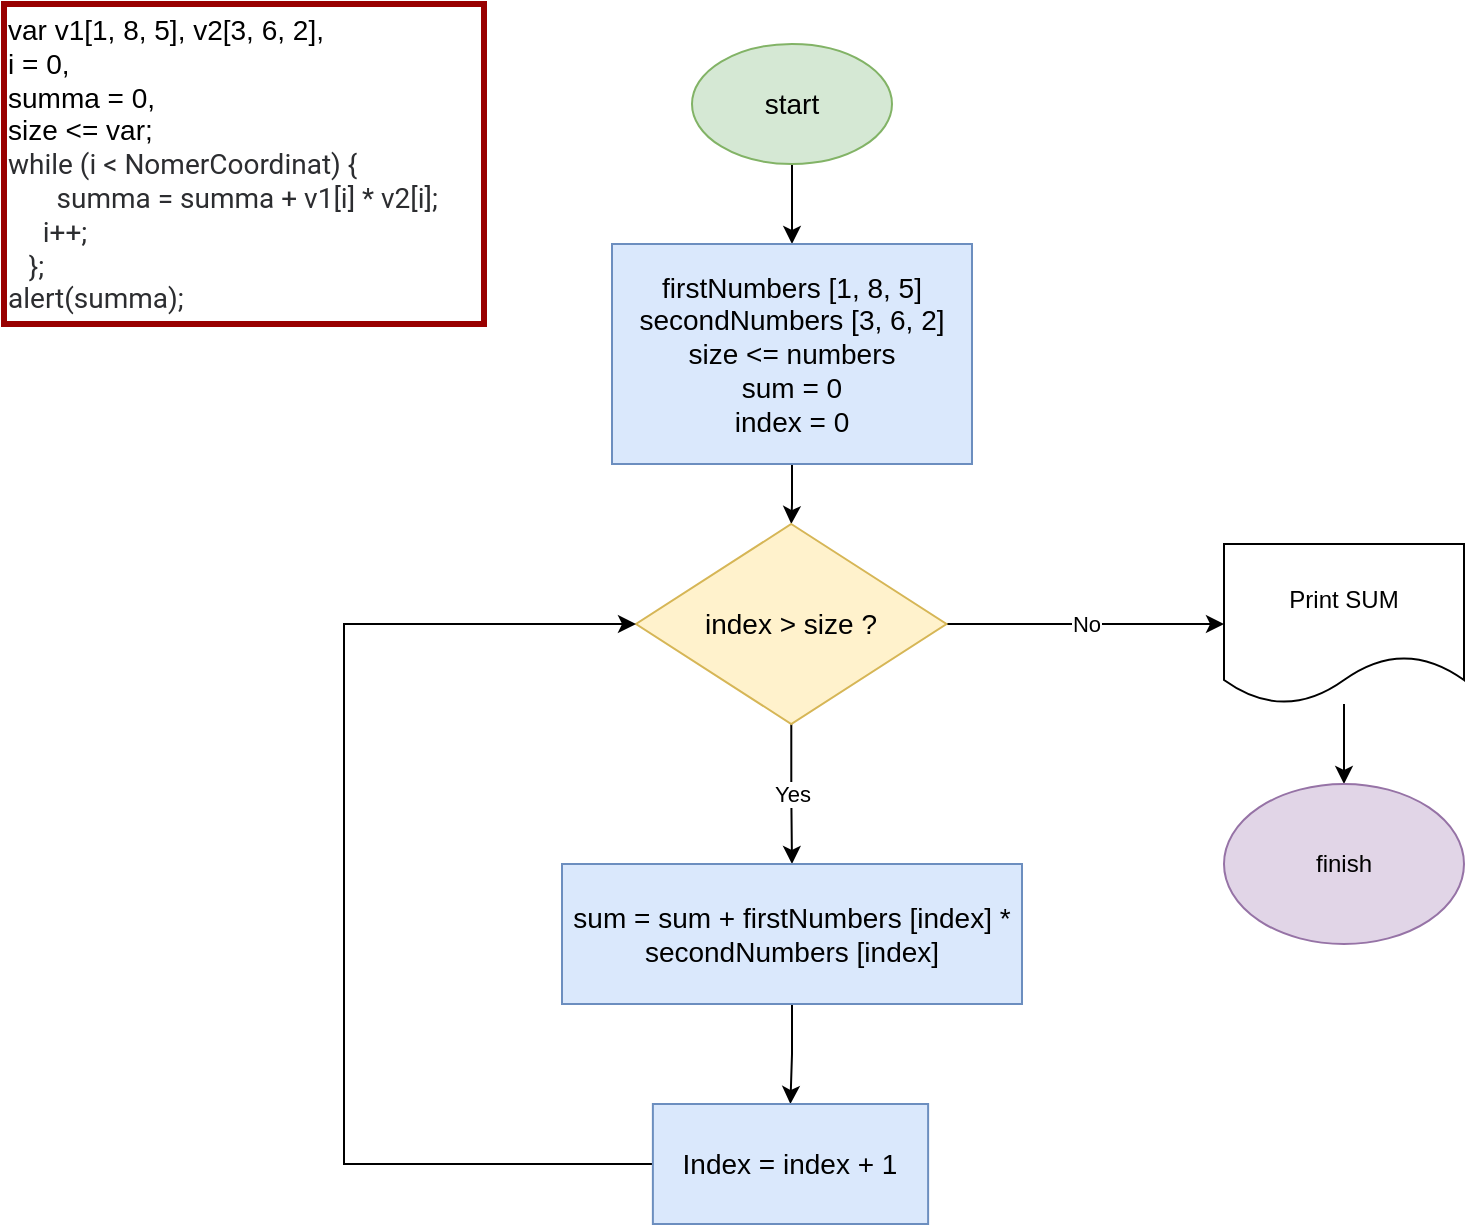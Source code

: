 <mxfile version="21.0.8" type="device" pages="7"><diagram name="Скалярное произведение" id="LACW5egbvtumpmtl3rgz"><mxGraphModel dx="1010" dy="550" grid="1" gridSize="10" guides="1" tooltips="1" connect="1" arrows="1" fold="1" page="1" pageScale="1" pageWidth="827" pageHeight="1169" math="0" shadow="0"><root><mxCell id="0"/><mxCell id="1" parent="0"/><mxCell id="FSsfsGo63qmRDKqLq52K-1" value="" style="edgeStyle=orthogonalEdgeStyle;rounded=0;orthogonalLoop=1;jettySize=auto;html=1;" parent="1" source="FSsfsGo63qmRDKqLq52K-2" target="FSsfsGo63qmRDKqLq52K-3" edge="1"><mxGeometry relative="1" as="geometry"/></mxCell><mxCell id="FSsfsGo63qmRDKqLq52K-2" value="start" style="ellipse;whiteSpace=wrap;html=1;fontSize=14;fillColor=#d5e8d4;strokeColor=#82b366;" parent="1" vertex="1"><mxGeometry x="364" y="30" width="100" height="60" as="geometry"/></mxCell><mxCell id="FSsfsGo63qmRDKqLq52K-16" value="" style="edgeStyle=orthogonalEdgeStyle;rounded=0;orthogonalLoop=1;jettySize=auto;html=1;" parent="1" source="FSsfsGo63qmRDKqLq52K-3" target="FSsfsGo63qmRDKqLq52K-7" edge="1"><mxGeometry relative="1" as="geometry"/></mxCell><mxCell id="FSsfsGo63qmRDKqLq52K-3" value="firstNumbers [1, 8, 5]&lt;br&gt;secondNumbers [3, 6, 2]&lt;br&gt;size &amp;lt;= numbers&lt;br&gt;sum = 0&lt;br&gt;index = 0" style="whiteSpace=wrap;html=1;fontSize=14;fillColor=#dae8fc;strokeColor=#6c8ebf;" parent="1" vertex="1"><mxGeometry x="324" y="130" width="180" height="110" as="geometry"/></mxCell><mxCell id="FSsfsGo63qmRDKqLq52K-14" value="Yes" style="edgeStyle=orthogonalEdgeStyle;rounded=0;orthogonalLoop=1;jettySize=auto;html=1;entryX=0.5;entryY=0;entryDx=0;entryDy=0;" parent="1" source="FSsfsGo63qmRDKqLq52K-7" target="FSsfsGo63qmRDKqLq52K-20" edge="1"><mxGeometry relative="1" as="geometry"><mxPoint x="413.25" y="420" as="targetPoint"/></mxGeometry></mxCell><mxCell id="FSsfsGo63qmRDKqLq52K-22" value="No" style="edgeStyle=orthogonalEdgeStyle;rounded=0;orthogonalLoop=1;jettySize=auto;html=1;" parent="1" source="FSsfsGo63qmRDKqLq52K-7" target="FSsfsGo63qmRDKqLq52K-23" edge="1"><mxGeometry relative="1" as="geometry"><mxPoint x="560" y="320" as="targetPoint"/><Array as="points"><mxPoint x="500" y="320"/><mxPoint x="500" y="320"/></Array></mxGeometry></mxCell><mxCell id="FSsfsGo63qmRDKqLq52K-7" value="index &amp;gt; size ?" style="rhombus;whiteSpace=wrap;html=1;fontSize=14;fillColor=#fff2cc;strokeColor=#d6b656;" parent="1" vertex="1"><mxGeometry x="336" y="270" width="155.25" height="100" as="geometry"/></mxCell><mxCell id="FSsfsGo63qmRDKqLq52K-18" value="" style="edgeStyle=orthogonalEdgeStyle;rounded=0;orthogonalLoop=1;jettySize=auto;html=1;exitX=0.5;exitY=1;exitDx=0;exitDy=0;" parent="1" source="FSsfsGo63qmRDKqLq52K-20" target="FSsfsGo63qmRDKqLq52K-17" edge="1"><mxGeometry relative="1" as="geometry"><mxPoint x="413.3" y="569.976" as="sourcePoint"/></mxGeometry></mxCell><mxCell id="FSsfsGo63qmRDKqLq52K-19" style="edgeStyle=orthogonalEdgeStyle;rounded=0;orthogonalLoop=1;jettySize=auto;html=1;exitX=0;exitY=0.5;exitDx=0;exitDy=0;entryX=0;entryY=0.5;entryDx=0;entryDy=0;" parent="1" source="FSsfsGo63qmRDKqLq52K-17" target="FSsfsGo63qmRDKqLq52K-7" edge="1"><mxGeometry relative="1" as="geometry"><mxPoint x="320" y="320" as="targetPoint"/><Array as="points"><mxPoint x="190" y="590"/><mxPoint x="190" y="320"/></Array></mxGeometry></mxCell><mxCell id="FSsfsGo63qmRDKqLq52K-17" value="Index = index + 1" style="whiteSpace=wrap;html=1;fontSize=14;fillColor=#dae8fc;strokeColor=#6c8ebf;" parent="1" vertex="1"><mxGeometry x="344.44" y="560" width="137.62" height="60" as="geometry"/></mxCell><mxCell id="FSsfsGo63qmRDKqLq52K-20" value="sum = sum + firstNumbers [index] * secondNumbers [index]" style="rounded=0;whiteSpace=wrap;html=1;fontSize=14;fillColor=#dae8fc;strokeColor=#6c8ebf;" parent="1" vertex="1"><mxGeometry x="299" y="440" width="230" height="70" as="geometry"/></mxCell><mxCell id="FSsfsGo63qmRDKqLq52K-24" style="edgeStyle=orthogonalEdgeStyle;rounded=0;orthogonalLoop=1;jettySize=auto;html=1;" parent="1" source="FSsfsGo63qmRDKqLq52K-23" target="FSsfsGo63qmRDKqLq52K-25" edge="1"><mxGeometry relative="1" as="geometry"><mxPoint x="740" y="320" as="targetPoint"/></mxGeometry></mxCell><mxCell id="FSsfsGo63qmRDKqLq52K-23" value="Print SUM" style="shape=document;whiteSpace=wrap;html=1;boundedLbl=1;" parent="1" vertex="1"><mxGeometry x="630" y="280" width="120" height="80" as="geometry"/></mxCell><mxCell id="FSsfsGo63qmRDKqLq52K-25" value="finish" style="ellipse;whiteSpace=wrap;html=1;fillColor=#e1d5e7;strokeColor=#9673a6;" parent="1" vertex="1"><mxGeometry x="630" y="400" width="120" height="80" as="geometry"/></mxCell><mxCell id="FSsfsGo63qmRDKqLq52K-26" value="var v1[1, 8, 5], v2[3, 6, 2],&amp;nbsp; &lt;br&gt;i = 0, &lt;br&gt;summa = 0, &lt;br&gt;size &amp;lt;= var;&lt;br style=&quot;box-sizing: border-box; color: rgb(44, 45, 48); font-family: Roboto, &amp;quot;San Francisco&amp;quot;, &amp;quot;Helvetica Neue&amp;quot;, Helvetica, Arial; font-size: 14px; background-color: rgb(255, 255, 255);&quot;&gt;&lt;span style=&quot;color: rgb(44, 45, 48); font-family: Roboto, &amp;quot;San Francisco&amp;quot;, &amp;quot;Helvetica Neue&amp;quot;, Helvetica, Arial; font-size: 14px; background-color: rgb(255, 255, 255);&quot;&gt;while (i &amp;lt; NomerCoordinat) {&lt;br&gt;&amp;nbsp; &amp;nbsp; &amp;nbsp; &amp;nbsp;summa = summa + v1[i] * v2[i];&amp;nbsp; &amp;nbsp; &amp;nbsp; &amp;nbsp; &amp;nbsp; &amp;nbsp;i++;&lt;br&gt;&amp;nbsp; &amp;nbsp;};&lt;/span&gt;&lt;br style=&quot;box-sizing: border-box; color: rgb(44, 45, 48); font-family: Roboto, &amp;quot;San Francisco&amp;quot;, &amp;quot;Helvetica Neue&amp;quot;, Helvetica, Arial; font-size: 14px; background-color: rgb(255, 255, 255);&quot;&gt;&lt;span style=&quot;color: rgb(44, 45, 48); font-family: Roboto, &amp;quot;San Francisco&amp;quot;, &amp;quot;Helvetica Neue&amp;quot;, Helvetica, Arial; font-size: 14px; background-color: rgb(255, 255, 255);&quot;&gt;alert(summa);&lt;/span&gt;" style="rounded=0;whiteSpace=wrap;html=1;fontSize=14;align=left;strokeColor=#990000;strokeWidth=3;" parent="1" vertex="1"><mxGeometry x="20" y="10" width="240" height="160" as="geometry"/></mxCell></root></mxGraphModel></diagram><diagram id="8QaviEi3apWU8RZyrfAq" name="sum всех нечетных индексов в массиве"><mxGraphModel dx="1010" dy="550" grid="1" gridSize="10" guides="1" tooltips="1" connect="1" arrows="1" fold="1" page="1" pageScale="1" pageWidth="827" pageHeight="1169" math="0" shadow="0"><root><mxCell id="0"/><mxCell id="1" parent="0"/><mxCell id="2EO6mdBkxQHK4My1N36J-1" value="Сумма всех чисел с нечетными индексами в массиве" style="rounded=0;whiteSpace=wrap;html=1;fontSize=14;" parent="1" vertex="1"><mxGeometry x="20" y="20" width="150" height="140" as="geometry"/></mxCell><mxCell id="2EO6mdBkxQHK4My1N36J-6" style="edgeStyle=orthogonalEdgeStyle;rounded=0;orthogonalLoop=1;jettySize=auto;html=1;entryX=0.5;entryY=0;entryDx=0;entryDy=0;fontSize=14;" parent="1" source="2EO6mdBkxQHK4My1N36J-2" target="2EO6mdBkxQHK4My1N36J-3" edge="1"><mxGeometry relative="1" as="geometry"/></mxCell><mxCell id="2EO6mdBkxQHK4My1N36J-2" value="start" style="ellipse;whiteSpace=wrap;html=1;fontSize=14;fillColor=#d5e8d4;strokeColor=#82b366;" parent="1" vertex="1"><mxGeometry x="370" y="40" width="120" height="80" as="geometry"/></mxCell><mxCell id="2EO6mdBkxQHK4My1N36J-5" value="" style="edgeStyle=orthogonalEdgeStyle;rounded=0;orthogonalLoop=1;jettySize=auto;html=1;fontSize=14;" parent="1" source="2EO6mdBkxQHK4My1N36J-3" target="2EO6mdBkxQHK4My1N36J-4" edge="1"><mxGeometry relative="1" as="geometry"/></mxCell><mxCell id="2EO6mdBkxQHK4My1N36J-3" value="array [1, 2, 3, 4, 5,]&lt;br style=&quot;font-size: 14px;&quot;&gt;size = 5&lt;br style=&quot;font-size: 14px;&quot;&gt;sum = 0&lt;br style=&quot;font-size: 14px;&quot;&gt;index = 1" style="rounded=0;whiteSpace=wrap;html=1;fontSize=14;fillColor=#dae8fc;strokeColor=#6c8ebf;" parent="1" vertex="1"><mxGeometry x="355" y="160" width="150" height="100" as="geometry"/></mxCell><mxCell id="2EO6mdBkxQHK4My1N36J-8" value="yes" style="edgeStyle=orthogonalEdgeStyle;rounded=0;orthogonalLoop=1;jettySize=auto;html=1;fontSize=14;" parent="1" source="2EO6mdBkxQHK4My1N36J-4" target="2EO6mdBkxQHK4My1N36J-7" edge="1"><mxGeometry relative="1" as="geometry"/></mxCell><mxCell id="2EO6mdBkxQHK4My1N36J-9" value="no" style="edgeStyle=orthogonalEdgeStyle;rounded=0;orthogonalLoop=1;jettySize=auto;html=1;fontSize=14;" parent="1" source="2EO6mdBkxQHK4My1N36J-4" target="2EO6mdBkxQHK4My1N36J-10" edge="1"><mxGeometry relative="1" as="geometry"><mxPoint x="580" y="340" as="targetPoint"/></mxGeometry></mxCell><mxCell id="2EO6mdBkxQHK4My1N36J-4" value="index &amp;lt; size" style="rhombus;whiteSpace=wrap;html=1;rounded=0;fontSize=14;fillColor=#fff2cc;strokeColor=#d6b656;" parent="1" vertex="1"><mxGeometry x="360" y="300" width="140" height="80" as="geometry"/></mxCell><mxCell id="2EO6mdBkxQHK4My1N36J-12" value="" style="edgeStyle=orthogonalEdgeStyle;rounded=0;orthogonalLoop=1;jettySize=auto;html=1;fontSize=14;" parent="1" source="2EO6mdBkxQHK4My1N36J-7" target="2EO6mdBkxQHK4My1N36J-11" edge="1"><mxGeometry relative="1" as="geometry"/></mxCell><mxCell id="2EO6mdBkxQHK4My1N36J-7" value="sum = sum + array [index]" style="whiteSpace=wrap;html=1;rounded=0;fontSize=14;fillColor=#dae8fc;strokeColor=#6c8ebf;" parent="1" vertex="1"><mxGeometry x="355" y="440" width="150" height="60" as="geometry"/></mxCell><mxCell id="2EO6mdBkxQHK4My1N36J-14" style="edgeStyle=orthogonalEdgeStyle;rounded=0;orthogonalLoop=1;jettySize=auto;html=1;fontSize=14;" parent="1" source="2EO6mdBkxQHK4My1N36J-10" target="2EO6mdBkxQHK4My1N36J-15" edge="1"><mxGeometry relative="1" as="geometry"><mxPoint x="640" y="420" as="targetPoint"/></mxGeometry></mxCell><mxCell id="2EO6mdBkxQHK4My1N36J-10" value="sum =" style="shape=document;whiteSpace=wrap;html=1;boundedLbl=1;fontSize=14;" parent="1" vertex="1"><mxGeometry x="580" y="300" width="120" height="80" as="geometry"/></mxCell><mxCell id="2EO6mdBkxQHK4My1N36J-13" style="edgeStyle=orthogonalEdgeStyle;rounded=0;orthogonalLoop=1;jettySize=auto;html=1;entryX=0;entryY=0.5;entryDx=0;entryDy=0;fontSize=14;" parent="1" source="2EO6mdBkxQHK4My1N36J-11" target="2EO6mdBkxQHK4My1N36J-4" edge="1"><mxGeometry relative="1" as="geometry"><mxPoint x="290" y="330" as="targetPoint"/><Array as="points"><mxPoint x="300" y="590"/><mxPoint x="300" y="340"/></Array></mxGeometry></mxCell><mxCell id="2EO6mdBkxQHK4My1N36J-11" value="index = ndex+2" style="whiteSpace=wrap;html=1;rounded=0;fontSize=14;fillColor=#dae8fc;strokeColor=#6c8ebf;" parent="1" vertex="1"><mxGeometry x="370" y="560" width="120" height="60" as="geometry"/></mxCell><mxCell id="2EO6mdBkxQHK4My1N36J-15" value="finish" style="ellipse;whiteSpace=wrap;html=1;fontSize=14;fillColor=#e1d5e7;strokeColor=#9673a6;" parent="1" vertex="1"><mxGeometry x="580" y="410" width="120" height="80" as="geometry"/></mxCell></root></mxGraphModel></diagram><diagram id="XPCsi48RHVJbEQUGhVS9" name="sum всех нечт. числел в массиве"><mxGraphModel dx="1010" dy="550" grid="1" gridSize="10" guides="1" tooltips="1" connect="1" arrows="1" fold="1" page="1" pageScale="1" pageWidth="827" pageHeight="1169" math="0" shadow="0"><root><mxCell id="0"/><mxCell id="1" parent="0"/><mxCell id="ri_rZC5Gs3hn7B5-9aN--1" style="edgeStyle=orthogonalEdgeStyle;rounded=0;orthogonalLoop=1;jettySize=auto;html=1;entryX=0.5;entryY=0;entryDx=0;entryDy=0;" parent="1" source="ri_rZC5Gs3hn7B5-9aN--2" target="ri_rZC5Gs3hn7B5-9aN--19" edge="1"><mxGeometry relative="1" as="geometry"/></mxCell><mxCell id="ri_rZC5Gs3hn7B5-9aN--2" value="start" style="ellipse;whiteSpace=wrap;html=1;fontSize=14;fillColor=#d5e8d4;strokeColor=#82b366;" parent="1" vertex="1"><mxGeometry x="270" y="50" width="100" height="60" as="geometry"/></mxCell><mxCell id="ri_rZC5Gs3hn7B5-9aN--3" value="" style="edgeStyle=orthogonalEdgeStyle;rounded=0;orthogonalLoop=1;jettySize=auto;html=1;" parent="1" source="ri_rZC5Gs3hn7B5-9aN--4" target="ri_rZC5Gs3hn7B5-9aN--7" edge="1"><mxGeometry relative="1" as="geometry"/></mxCell><mxCell id="ri_rZC5Gs3hn7B5-9aN--4" value="sum = 0&lt;br&gt;index=0" style="whiteSpace=wrap;html=1;fontSize=14;fillColor=#dae8fc;strokeColor=#6c8ebf;" parent="1" vertex="1"><mxGeometry x="255" y="280" width="130" height="70" as="geometry"/></mxCell><mxCell id="ri_rZC5Gs3hn7B5-9aN--5" value="yes" style="edgeStyle=orthogonalEdgeStyle;rounded=0;orthogonalLoop=1;jettySize=auto;html=1;fontSize=14;" parent="1" source="ri_rZC5Gs3hn7B5-9aN--7" target="ri_rZC5Gs3hn7B5-9aN--11" edge="1"><mxGeometry relative="1" as="geometry"><mxPoint x="500" y="447.5" as="targetPoint"/></mxGeometry></mxCell><mxCell id="ri_rZC5Gs3hn7B5-9aN--6" value="no" style="edgeStyle=orthogonalEdgeStyle;rounded=0;orthogonalLoop=1;jettySize=auto;html=1;entryX=0.5;entryY=0;entryDx=0;entryDy=0;fontSize=14;" parent="1" source="ri_rZC5Gs3hn7B5-9aN--7" target="ri_rZC5Gs3hn7B5-9aN--15" edge="1"><mxGeometry relative="1" as="geometry"/></mxCell><mxCell id="ri_rZC5Gs3hn7B5-9aN--7" value="index&amp;lt;size" style="rhombus;whiteSpace=wrap;html=1;fontSize=14;fillColor=#fff2cc;strokeColor=#d6b656;" parent="1" vertex="1"><mxGeometry x="225" y="390" width="190" height="115" as="geometry"/></mxCell><mxCell id="ri_rZC5Gs3hn7B5-9aN--8" style="edgeStyle=orthogonalEdgeStyle;rounded=0;orthogonalLoop=1;jettySize=auto;html=1;entryX=1;entryY=0.5;entryDx=0;entryDy=0;fontSize=14;" parent="1" source="ri_rZC5Gs3hn7B5-9aN--9" target="ri_rZC5Gs3hn7B5-9aN--17" edge="1"><mxGeometry relative="1" as="geometry"/></mxCell><mxCell id="ri_rZC5Gs3hn7B5-9aN--9" value="sum=sum + number[index]" style="whiteSpace=wrap;html=1;fontSize=14;fillColor=#dae8fc;strokeColor=#6c8ebf;" parent="1" vertex="1"><mxGeometry x="490" y="725" width="180" height="75" as="geometry"/></mxCell><mxCell id="ri_rZC5Gs3hn7B5-9aN--10" style="edgeStyle=orthogonalEdgeStyle;rounded=0;orthogonalLoop=1;jettySize=auto;html=1;fontSize=14;" parent="1" source="ri_rZC5Gs3hn7B5-9aN--11" edge="1"><mxGeometry relative="1" as="geometry"><mxPoint x="660" y="447.5" as="targetPoint"/></mxGeometry></mxCell><mxCell id="ri_rZC5Gs3hn7B5-9aN--11" value="sum" style="shape=document;whiteSpace=wrap;html=1;boundedLbl=1;" parent="1" vertex="1"><mxGeometry x="480" y="407.5" width="120" height="80" as="geometry"/></mxCell><mxCell id="ri_rZC5Gs3hn7B5-9aN--12" value="finish" style="ellipse;whiteSpace=wrap;html=1;fillColor=#e1d5e7;strokeColor=#9673a6;" parent="1" vertex="1"><mxGeometry x="660" y="407.5" width="120" height="80" as="geometry"/></mxCell><mxCell id="ri_rZC5Gs3hn7B5-9aN--13" value="yes" style="edgeStyle=orthogonalEdgeStyle;rounded=0;orthogonalLoop=1;jettySize=auto;html=1;entryX=0.5;entryY=0;entryDx=0;entryDy=0;fontSize=14;" parent="1" source="ri_rZC5Gs3hn7B5-9aN--15" target="ri_rZC5Gs3hn7B5-9aN--9" edge="1"><mxGeometry relative="1" as="geometry"/></mxCell><mxCell id="ri_rZC5Gs3hn7B5-9aN--14" value="no" style="edgeStyle=orthogonalEdgeStyle;rounded=0;orthogonalLoop=1;jettySize=auto;html=1;fontSize=14;" parent="1" source="ri_rZC5Gs3hn7B5-9aN--15" edge="1"><mxGeometry relative="1" as="geometry"><mxPoint x="320" y="720" as="targetPoint"/></mxGeometry></mxCell><mxCell id="ri_rZC5Gs3hn7B5-9aN--15" value="numbers[index]%2=1?" style="rhombus;whiteSpace=wrap;html=1;fillColor=#fff2cc;strokeColor=#CC0000;fontSize=14;strokeWidth=4;" parent="1" vertex="1"><mxGeometry x="230" y="550" width="180" height="100" as="geometry"/></mxCell><mxCell id="ri_rZC5Gs3hn7B5-9aN--16" style="edgeStyle=orthogonalEdgeStyle;rounded=0;orthogonalLoop=1;jettySize=auto;html=1;entryX=0;entryY=0.5;entryDx=0;entryDy=0;fontSize=14;" parent="1" source="ri_rZC5Gs3hn7B5-9aN--17" target="ri_rZC5Gs3hn7B5-9aN--7" edge="1"><mxGeometry relative="1" as="geometry"><mxPoint x="220" y="440" as="targetPoint"/><Array as="points"><mxPoint x="180" y="763"/><mxPoint x="180" y="448"/></Array></mxGeometry></mxCell><mxCell id="ri_rZC5Gs3hn7B5-9aN--17" value="index=index+1" style="whiteSpace=wrap;html=1;fillColor=#dae8fc;strokeColor=#6c8ebf;fontSize=14;" parent="1" vertex="1"><mxGeometry x="255" y="725" width="130" height="75" as="geometry"/></mxCell><mxCell id="ri_rZC5Gs3hn7B5-9aN--18" style="edgeStyle=orthogonalEdgeStyle;rounded=0;orthogonalLoop=1;jettySize=auto;html=1;entryX=0.5;entryY=0;entryDx=0;entryDy=0;" parent="1" source="ri_rZC5Gs3hn7B5-9aN--19" target="ri_rZC5Gs3hn7B5-9aN--4" edge="1"><mxGeometry relative="1" as="geometry"/></mxCell><mxCell id="ri_rZC5Gs3hn7B5-9aN--19" value="numbers = []&lt;br&gt;size&amp;nbsp;" style="shape=parallelogram;perimeter=parallelogramPerimeter;whiteSpace=wrap;html=1;fixedSize=1;fillColor=#f8cecc;strokeColor=#b85450;fontSize=14;" parent="1" vertex="1"><mxGeometry x="245" y="160" width="150" height="80" as="geometry"/></mxCell><mxCell id="_MUfoyuvcuROcjvwgqx0-1" value="Сумма всех нечетных чисел в массиве&lt;br&gt;&lt;br&gt;&lt;br&gt;leght это длина массива - встроенная функция&amp;nbsp;" style="rounded=0;whiteSpace=wrap;html=1;fontSize=14;" parent="1" vertex="1"><mxGeometry x="20" y="20" width="150" height="140" as="geometry"/></mxCell><mxCell id="U1qbPLnU41QuHsDHBcfu-1" value="size = lenght&amp;nbsp;" style="rounded=0;whiteSpace=wrap;html=1;" parent="1" vertex="1"><mxGeometry x="580" y="50" width="120" height="60" as="geometry"/></mxCell></root></mxGraphModel></diagram><diagram id="TOjMd8zPr7_Qo2NYVyFX" name="Сравнение всех чисел массива с нахождения мах"><mxGraphModel dx="1010" dy="550" grid="1" gridSize="10" guides="1" tooltips="1" connect="1" arrows="1" fold="1" page="1" pageScale="1" pageWidth="827" pageHeight="1169" math="0" shadow="0"><root><mxCell id="0"/><mxCell id="1" parent="0"/><mxCell id="GTNH2ZZHUP9uVufjqOiF-1" value="" style="edgeStyle=orthogonalEdgeStyle;rounded=0;orthogonalLoop=1;jettySize=auto;html=1;" parent="1" source="GTNH2ZZHUP9uVufjqOiF-2" target="GTNH2ZZHUP9uVufjqOiF-4" edge="1"><mxGeometry relative="1" as="geometry"/></mxCell><mxCell id="GTNH2ZZHUP9uVufjqOiF-2" value="start" style="ellipse;whiteSpace=wrap;html=1;fontSize=14;fillColor=#d5e8d4;strokeColor=#82b366;" parent="1" vertex="1"><mxGeometry x="470" y="40" width="100" height="60" as="geometry"/></mxCell><mxCell id="6D7iStSPnSlXWhebORRu-1" style="edgeStyle=orthogonalEdgeStyle;rounded=0;orthogonalLoop=1;jettySize=auto;html=1;entryX=0.5;entryY=0;entryDx=0;entryDy=0;" parent="1" source="GTNH2ZZHUP9uVufjqOiF-4" target="GTNH2ZZHUP9uVufjqOiF-6" edge="1"><mxGeometry relative="1" as="geometry"/></mxCell><mxCell id="GTNH2ZZHUP9uVufjqOiF-4" value="numbers [1, 8, 5, 2, 3, 6]&lt;br&gt;size = 6&lt;br&gt;Index=0" style="whiteSpace=wrap;html=1;fontSize=14;fillColor=#dae8fc;strokeColor=#6c8ebf;" parent="1" vertex="1"><mxGeometry x="430" y="140" width="180" height="70" as="geometry"/></mxCell><mxCell id="GTNH2ZZHUP9uVufjqOiF-5" value="" style="edgeStyle=orthogonalEdgeStyle;rounded=0;orthogonalLoop=1;jettySize=auto;html=1;" parent="1" source="GTNH2ZZHUP9uVufjqOiF-6" target="GTNH2ZZHUP9uVufjqOiF-9" edge="1"><mxGeometry relative="1" as="geometry"/></mxCell><mxCell id="GTNH2ZZHUP9uVufjqOiF-6" value="index = 0&lt;br&gt;max = numbers[0]" style="whiteSpace=wrap;html=1;fontSize=14;fillColor=#dae8fc;strokeColor=#6c8ebf;" parent="1" vertex="1"><mxGeometry x="460" y="250" width="120" height="60" as="geometry"/></mxCell><mxCell id="GTNH2ZZHUP9uVufjqOiF-7" value="No" style="edgeStyle=orthogonalEdgeStyle;rounded=0;orthogonalLoop=1;jettySize=auto;html=1;" parent="1" source="GTNH2ZZHUP9uVufjqOiF-9" target="GTNH2ZZHUP9uVufjqOiF-11" edge="1"><mxGeometry relative="1" as="geometry"><mxPoint x="680" y="400" as="targetPoint"/></mxGeometry></mxCell><mxCell id="GTNH2ZZHUP9uVufjqOiF-8" value="Yes" style="edgeStyle=orthogonalEdgeStyle;rounded=0;orthogonalLoop=1;jettySize=auto;html=1;" parent="1" source="GTNH2ZZHUP9uVufjqOiF-9" target="GTNH2ZZHUP9uVufjqOiF-15" edge="1"><mxGeometry relative="1" as="geometry"/></mxCell><mxCell id="GTNH2ZZHUP9uVufjqOiF-9" value="index &amp;lt; size ?" style="rhombus;whiteSpace=wrap;html=1;fontSize=14;fillColor=#fff2cc;strokeColor=#d6b656;" parent="1" vertex="1"><mxGeometry x="450" y="360" width="140" height="80" as="geometry"/></mxCell><mxCell id="GTNH2ZZHUP9uVufjqOiF-10" style="edgeStyle=orthogonalEdgeStyle;rounded=0;orthogonalLoop=1;jettySize=auto;html=1;" parent="1" source="GTNH2ZZHUP9uVufjqOiF-11" target="GTNH2ZZHUP9uVufjqOiF-12" edge="1"><mxGeometry relative="1" as="geometry"><mxPoint x="840" y="400" as="targetPoint"/></mxGeometry></mxCell><mxCell id="GTNH2ZZHUP9uVufjqOiF-11" value="print(max)&amp;nbsp;" style="shape=document;whiteSpace=wrap;html=1;boundedLbl=1;fontSize=14;" parent="1" vertex="1"><mxGeometry x="670" y="360" width="120" height="80" as="geometry"/></mxCell><mxCell id="GTNH2ZZHUP9uVufjqOiF-12" value="finish" style="ellipse;whiteSpace=wrap;html=1;fontSize=14;fillColor=#e1d5e7;strokeColor=#9673a6;" parent="1" vertex="1"><mxGeometry x="670" y="475" width="120" height="80" as="geometry"/></mxCell><mxCell id="GTNH2ZZHUP9uVufjqOiF-13" value="Yes" style="edgeStyle=orthogonalEdgeStyle;rounded=0;orthogonalLoop=1;jettySize=auto;html=1;" parent="1" source="GTNH2ZZHUP9uVufjqOiF-15" target="GTNH2ZZHUP9uVufjqOiF-17" edge="1"><mxGeometry relative="1" as="geometry"/></mxCell><mxCell id="GTNH2ZZHUP9uVufjqOiF-14" value="No" style="edgeStyle=orthogonalEdgeStyle;rounded=0;orthogonalLoop=1;jettySize=auto;html=1;" parent="1" source="GTNH2ZZHUP9uVufjqOiF-15" target="GTNH2ZZHUP9uVufjqOiF-19" edge="1"><mxGeometry relative="1" as="geometry"/></mxCell><mxCell id="GTNH2ZZHUP9uVufjqOiF-15" value="nombers[index] &amp;gt; max ?" style="rhombus;whiteSpace=wrap;html=1;fontSize=14;fillColor=#fff2cc;strokeColor=#d6b656;" parent="1" vertex="1"><mxGeometry x="420" y="520" width="200" height="110" as="geometry"/></mxCell><mxCell id="GTNH2ZZHUP9uVufjqOiF-16" style="edgeStyle=orthogonalEdgeStyle;rounded=0;orthogonalLoop=1;jettySize=auto;html=1;entryX=0.5;entryY=1;entryDx=0;entryDy=0;" parent="1" source="GTNH2ZZHUP9uVufjqOiF-17" target="GTNH2ZZHUP9uVufjqOiF-19" edge="1"><mxGeometry relative="1" as="geometry"><mxPoint x="260" y="720" as="targetPoint"/></mxGeometry></mxCell><mxCell id="GTNH2ZZHUP9uVufjqOiF-17" value="max = nomber[index]" style="whiteSpace=wrap;html=1;fontSize=14;fillColor=#dae8fc;strokeColor=#6c8ebf;" parent="1" vertex="1"><mxGeometry x="445" y="690" width="150" height="60" as="geometry"/></mxCell><mxCell id="GTNH2ZZHUP9uVufjqOiF-18" style="edgeStyle=orthogonalEdgeStyle;rounded=0;orthogonalLoop=1;jettySize=auto;html=1;exitX=0.5;exitY=0;exitDx=0;exitDy=0;entryX=0;entryY=0.5;entryDx=0;entryDy=0;" parent="1" source="GTNH2ZZHUP9uVufjqOiF-19" target="GTNH2ZZHUP9uVufjqOiF-9" edge="1"><mxGeometry relative="1" as="geometry"><mxPoint x="260" y="400" as="targetPoint"/></mxGeometry></mxCell><mxCell id="GTNH2ZZHUP9uVufjqOiF-19" value="index = index+1" style="whiteSpace=wrap;html=1;fontSize=14;fillColor=#dae8fc;strokeColor=#6c8ebf;" parent="1" vertex="1"><mxGeometry x="200" y="545" width="120" height="60" as="geometry"/></mxCell><mxCell id="GTNH2ZZHUP9uVufjqOiF-22" value="&lt;font style=&quot;font-size: 12px;&quot;&gt;&lt;font style=&quot;font-size: 12px;&quot;&gt;1 int[] index = 0;&lt;br&gt;2 int max = numbers[0];&lt;br&gt;3 while (index &amp;lt; size) {&lt;br&gt;4&amp;nbsp; &amp;nbsp; &amp;nbsp; if (nomber[index]&amp;gt;max) {&lt;br&gt;5&amp;nbsp; &amp;nbsp; &amp;nbsp; &amp;nbsp; &amp;nbsp; &amp;nbsp; max = nomber[index];&lt;br&gt;6&amp;nbsp; &amp;nbsp; &amp;nbsp; }&lt;br&gt;7&amp;nbsp; &amp;nbsp; &amp;nbsp; index = index+1;&lt;br&gt;8&amp;nbsp; &amp;nbsp;}&lt;br&gt;9&amp;nbsp; &amp;nbsp;System.out.print (max);&lt;br&gt;&lt;/font&gt;&lt;/font&gt;" style="rounded=0;whiteSpace=wrap;html=1;align=left;" parent="1" vertex="1"><mxGeometry x="30" y="30" width="240" height="150" as="geometry"/></mxCell></root></mxGraphModel></diagram><diagram id="uGZOhy57NKKmBeWEETpN" name="второе по величине макс. число"><mxGraphModel dx="1010" dy="550" grid="1" gridSize="10" guides="1" tooltips="1" connect="1" arrows="1" fold="1" page="1" pageScale="1" pageWidth="827" pageHeight="1169" math="0" shadow="0"><root><mxCell id="0"/><mxCell id="1" parent="0"/><mxCell id="H4wvBVwQEdJcTxLJNcbf-1" style="edgeStyle=orthogonalEdgeStyle;rounded=0;orthogonalLoop=1;jettySize=auto;html=1;entryX=0.5;entryY=0;entryDx=0;entryDy=0;" edge="1" parent="1" source="H4wvBVwQEdJcTxLJNcbf-2" target="H4wvBVwQEdJcTxLJNcbf-5"><mxGeometry relative="1" as="geometry"/></mxCell><mxCell id="H4wvBVwQEdJcTxLJNcbf-2" value="start" style="ellipse;whiteSpace=wrap;html=1;fontSize=14;fillColor=#d5e8d4;strokeColor=#82b366;" vertex="1" parent="1"><mxGeometry x="246.25" y="10" width="120" height="80" as="geometry"/></mxCell><mxCell id="eZSqx_MFUlCJ4ylN_N49-5" value="no" style="edgeStyle=orthogonalEdgeStyle;rounded=0;orthogonalLoop=1;jettySize=auto;html=1;exitX=1;exitY=0.5;exitDx=0;exitDy=0;entryX=0;entryY=0.5;entryDx=0;entryDy=0;" edge="1" parent="1" source="eZSqx_MFUlCJ4ylN_N49-11" target="eZSqx_MFUlCJ4ylN_N49-2"><mxGeometry relative="1" as="geometry"><mxPoint x="422.5" y="255" as="sourcePoint"/><mxPoint x="480" y="255" as="targetPoint"/></mxGeometry></mxCell><mxCell id="H4wvBVwQEdJcTxLJNcbf-4" style="edgeStyle=orthogonalEdgeStyle;rounded=0;orthogonalLoop=1;jettySize=auto;html=1;entryX=0.5;entryY=0;entryDx=0;entryDy=0;" edge="1" parent="1" source="H4wvBVwQEdJcTxLJNcbf-5" target="eZSqx_MFUlCJ4ylN_N49-11"><mxGeometry relative="1" as="geometry"><mxPoint x="301.25" y="230" as="targetPoint"/></mxGeometry></mxCell><mxCell id="H4wvBVwQEdJcTxLJNcbf-5" value="array [1, 8, 3, 2, 6]&lt;br style=&quot;font-size: 14px;&quot;&gt;size = 5&lt;br&gt;current_index = 0&lt;br&gt;max_array_index = 0&lt;br&gt;max = array [0]" style="rounded=0;whiteSpace=wrap;html=1;fontSize=14;fillColor=#bac8d3;strokeColor=#23445d;" vertex="1" parent="1"><mxGeometry x="231.25" y="110" width="150" height="90" as="geometry"/></mxCell><mxCell id="H4wvBVwQEdJcTxLJNcbf-6" value="нахождение максимального элемента массива и его индекса" style="rounded=0;whiteSpace=wrap;html=1;fontSize=14;" vertex="1" parent="1"><mxGeometry x="20" y="15" width="130" height="70" as="geometry"/></mxCell><mxCell id="HM9SQCVMCiSevSOdDtLp-1" style="edgeStyle=orthogonalEdgeStyle;rounded=0;orthogonalLoop=1;jettySize=auto;html=1;exitX=0;exitY=0.5;exitDx=0;exitDy=0;entryX=0;entryY=0.5;entryDx=0;entryDy=0;" edge="1" parent="1" source="eZSqx_MFUlCJ4ylN_N49-16" target="eZSqx_MFUlCJ4ylN_N49-11"><mxGeometry relative="1" as="geometry"><mxPoint x="180" y="255" as="targetPoint"/><Array as="points"><mxPoint x="160" y="500"/><mxPoint x="160" y="270"/></Array></mxGeometry></mxCell><mxCell id="eZSqx_MFUlCJ4ylN_N49-17" value="no" style="edgeStyle=orthogonalEdgeStyle;rounded=0;orthogonalLoop=1;jettySize=auto;html=1;" edge="1" parent="1" source="Of64Sxiv0f2K9ghfRV-B-1" target="eZSqx_MFUlCJ4ylN_N49-16"><mxGeometry relative="1" as="geometry"/></mxCell><mxCell id="3hc_QfDmZeZ2cMcBkiZq-39" value="yes" style="edgeStyle=orthogonalEdgeStyle;rounded=0;orthogonalLoop=1;jettySize=auto;html=1;entryX=0;entryY=0.5;entryDx=0;entryDy=0;" edge="1" parent="1" source="Of64Sxiv0f2K9ghfRV-B-1" target="eZSqx_MFUlCJ4ylN_N49-18"><mxGeometry relative="1" as="geometry"/></mxCell><mxCell id="Of64Sxiv0f2K9ghfRV-B-1" value="array [current_index] &amp;gt; max" style="whiteSpace=wrap;html=1;fontSize=14;fillColor=#dae8fc;strokeColor=#6c8ebf;strokeWidth=2;fontStyle=0;" vertex="1" parent="1"><mxGeometry x="196.25" y="370" width="220" height="60" as="geometry"/></mxCell><mxCell id="eZSqx_MFUlCJ4ylN_N49-1" style="edgeStyle=orthogonalEdgeStyle;rounded=0;orthogonalLoop=1;jettySize=auto;html=1;" edge="1" parent="1" source="eZSqx_MFUlCJ4ylN_N49-2" target="eZSqx_MFUlCJ4ylN_N49-3"><mxGeometry relative="1" as="geometry"><mxPoint x="650" y="260" as="targetPoint"/></mxGeometry></mxCell><mxCell id="eZSqx_MFUlCJ4ylN_N49-2" value="print(current_index)&lt;br&gt;print(max)&amp;nbsp;" style="shape=document;whiteSpace=wrap;html=1;boundedLbl=1;fontSize=14;" vertex="1" parent="1"><mxGeometry x="460" y="230" width="160" height="80" as="geometry"/></mxCell><mxCell id="eZSqx_MFUlCJ4ylN_N49-3" value="finish" style="ellipse;whiteSpace=wrap;html=1;fontSize=14;fillColor=#e1d5e7;strokeColor=#9673a6;" vertex="1" parent="1"><mxGeometry x="680" y="230" width="120" height="80" as="geometry"/></mxCell><mxCell id="eZSqx_MFUlCJ4ylN_N49-13" value="yes" style="edgeStyle=orthogonalEdgeStyle;rounded=0;orthogonalLoop=1;jettySize=auto;html=1;" edge="1" parent="1" source="eZSqx_MFUlCJ4ylN_N49-11" target="Of64Sxiv0f2K9ghfRV-B-1"><mxGeometry relative="1" as="geometry"/></mxCell><mxCell id="eZSqx_MFUlCJ4ylN_N49-11" value="current_index &amp;lt; size ?" style="rhombus;whiteSpace=wrap;html=1;fillColor=#fff2cc;strokeColor=#d6b656;fontSize=14;" vertex="1" parent="1"><mxGeometry x="223.44" y="230" width="166.25" height="80" as="geometry"/></mxCell><mxCell id="eZSqx_MFUlCJ4ylN_N49-16" value="current_index = current_index + 1" style="whiteSpace=wrap;html=1;fontSize=14;fillColor=#d5e8d4;strokeColor=#82b366;strokeWidth=2;fontStyle=0;" vertex="1" parent="1"><mxGeometry x="196.88" y="470" width="219.37" height="60" as="geometry"/></mxCell><mxCell id="3hc_QfDmZeZ2cMcBkiZq-40" style="edgeStyle=orthogonalEdgeStyle;rounded=0;orthogonalLoop=1;jettySize=auto;html=1;entryX=1;entryY=0.5;entryDx=0;entryDy=0;exitX=0.5;exitY=1;exitDx=0;exitDy=0;" edge="1" parent="1" source="eZSqx_MFUlCJ4ylN_N49-18" target="eZSqx_MFUlCJ4ylN_N49-16"><mxGeometry relative="1" as="geometry"><Array as="points"><mxPoint x="630" y="500"/></Array></mxGeometry></mxCell><mxCell id="eZSqx_MFUlCJ4ylN_N49-18" value="max = array [current_index]&lt;br&gt;max_array_index = current_index&amp;nbsp;" style="whiteSpace=wrap;html=1;fontSize=14;fillColor=#dae8fc;strokeColor=#6c8ebf;strokeWidth=2;fontStyle=0;" vertex="1" parent="1"><mxGeometry x="520" y="370" width="220" height="60" as="geometry"/></mxCell><mxCell id="3hc_QfDmZeZ2cMcBkiZq-1" style="edgeStyle=orthogonalEdgeStyle;rounded=0;orthogonalLoop=1;jettySize=auto;html=1;fontSize=14;entryX=0.5;entryY=0;entryDx=0;entryDy=0;exitX=0.5;exitY=1;exitDx=0;exitDy=0;" edge="1" parent="1" target="3hc_QfDmZeZ2cMcBkiZq-42" source="3hc_QfDmZeZ2cMcBkiZq-2"><mxGeometry relative="1" as="geometry"><mxPoint x="338.75" y="695" as="sourcePoint"/><mxPoint x="338.75" y="715" as="targetPoint"/></mxGeometry></mxCell><mxCell id="3hc_QfDmZeZ2cMcBkiZq-2" value="start" style="ellipse;whiteSpace=wrap;html=1;fontSize=14;fillColor=#d5e8d4;strokeColor=#82b366;" vertex="1" parent="1"><mxGeometry x="278.75" y="585" width="120" height="80" as="geometry"/></mxCell><mxCell id="3hc_QfDmZeZ2cMcBkiZq-3" style="edgeStyle=orthogonalEdgeStyle;rounded=0;orthogonalLoop=1;jettySize=auto;html=1;exitX=0.5;exitY=1;exitDx=0;exitDy=0;entryX=0.5;entryY=0;entryDx=0;entryDy=0;" edge="1" parent="1" source="3hc_QfDmZeZ2cMcBkiZq-42" target="3hc_QfDmZeZ2cMcBkiZq-50"><mxGeometry relative="1" as="geometry"><mxPoint x="338.75" y="795" as="sourcePoint"/><mxPoint x="338.75" y="825" as="targetPoint"/></mxGeometry></mxCell><mxCell id="3hc_QfDmZeZ2cMcBkiZq-19" value="" style="endArrow=none;html=1;rounded=0;" edge="1" parent="1"><mxGeometry width="50" height="50" relative="1" as="geometry"><mxPoint x="30" y="560" as="sourcePoint"/><mxPoint x="790" y="560" as="targetPoint"/></mxGeometry></mxCell><mxCell id="3hc_QfDmZeZ2cMcBkiZq-41" value="1 array = [1, 8, 3, 2, 6]&lt;br&gt;2 size = [5]&lt;br&gt;3 current_index = [0]&lt;br&gt;4 max_current_index = [0]&lt;br&gt;5 max = array [0]&lt;br&gt;6 while (current_index &amp;lt; size) do&lt;br&gt;7&lt;span style=&quot;white-space: pre;&quot;&gt;&#9;&lt;/span&gt;if (array[current_index] &amp;gt; max) then&lt;br&gt;8&lt;span style=&quot;white-space: pre;&quot;&gt;&#9;&lt;/span&gt;&lt;span style=&quot;white-space: pre;&quot;&gt;&#9;&lt;/span&gt;max = array[current_index]&lt;br&gt;9&lt;span style=&quot;white-space: pre;&quot;&gt;&#9;&lt;/span&gt;&lt;span style=&quot;white-space: pre;&quot;&gt;&#9;&lt;/span&gt;max_number_index = current_index&lt;br&gt;10&lt;span style=&quot;white-space: pre;&quot;&gt;&#9;&lt;/span&gt;else (current_index = current_index+1}&lt;br&gt;11 print(max)&lt;br&gt;12 print(current_index)" style="rounded=0;whiteSpace=wrap;html=1;align=left;" vertex="1" parent="1"><mxGeometry x="510" y="10" width="280" height="180" as="geometry"/></mxCell><mxCell id="3hc_QfDmZeZ2cMcBkiZq-42" value="array [1, 8, 3, 2, 6]&lt;br style=&quot;font-size: 14px;&quot;&gt;size = 5&lt;br&gt;current_index = 0&lt;br&gt;first = array[0]&lt;br&gt;second = array [0]" style="rounded=0;whiteSpace=wrap;html=1;fontSize=14;fillColor=#bac8d3;strokeColor=#23445d;" vertex="1" parent="1"><mxGeometry x="263.75" y="695" width="150" height="90" as="geometry"/></mxCell><mxCell id="3hc_QfDmZeZ2cMcBkiZq-43" value="&lt;div style=&quot;border-color: var(--border-color); background-color: rgb(255, 255, 255); font-size: 13px;&quot;&gt;&lt;font style=&quot;font-size: 13px;&quot;&gt;1 array = [1,&amp;nbsp;8,&amp;nbsp;&lt;span style=&quot;border-color: var(--border-color);&quot;&gt;3&lt;/span&gt;,&amp;nbsp;&lt;span style=&quot;border-color: var(--border-color);&quot;&gt;2&lt;/span&gt;,&amp;nbsp;&lt;span style=&quot;border-color: var(--border-color);&quot;&gt;6&lt;/span&gt;]&lt;/font&gt;&lt;/div&gt;&lt;div style=&quot;border-color: var(--border-color); background-color: rgb(255, 255, 255); font-size: 13px;&quot;&gt;&lt;font style=&quot;font-size: 13px;&quot;&gt;2 size = [&lt;span style=&quot;border-color: var(--border-color);&quot;&gt;5&lt;/span&gt;]&lt;/font&gt;&lt;/div&gt;&lt;div style=&quot;border-color: var(--border-color); background-color: rgb(255, 255, 255); font-size: 13px;&quot;&gt;&lt;font style=&quot;font-size: 13px;&quot;&gt;3 first = array[&lt;span style=&quot;border-color: var(--border-color);&quot;&gt;0&lt;/span&gt;]&lt;/font&gt;&lt;/div&gt;&lt;div style=&quot;border-color: var(--border-color); background-color: rgb(255, 255, 255); font-size: 13px;&quot;&gt;&lt;font style=&quot;font-size: 13px;&quot;&gt;4 second = array[&lt;span style=&quot;border-color: var(--border-color);&quot;&gt;0&lt;/span&gt;]&lt;/font&gt;&lt;/div&gt;&lt;div style=&quot;border-color: var(--border-color); background-color: rgb(255, 255, 255); font-size: 13px;&quot;&gt;&lt;font style=&quot;font-size: 13px;&quot;&gt;5 current_idex = [&lt;span style=&quot;border-color: var(--border-color);&quot;&gt;0&lt;/span&gt;]&lt;/font&gt;&lt;/div&gt;&lt;div style=&quot;border-color: var(--border-color); background-color: rgb(255, 255, 255); font-size: 13px;&quot;&gt;&lt;font style=&quot;font-size: 13px;&quot;&gt;&lt;span style=&quot;border-color: var(--border-color);&quot;&gt;6 if&lt;/span&gt;&amp;nbsp;(array[&lt;span style=&quot;border-color: var(--border-color);&quot;&gt;1&lt;/span&gt;] &amp;gt; first)&amp;nbsp;&lt;span style=&quot;border-color: var(--border-color);&quot;&gt;then&lt;/span&gt;&lt;/font&gt;&lt;/div&gt;&lt;div style=&quot;border-color: var(--border-color); background-color: rgb(255, 255, 255); font-size: 13px;&quot;&gt;&lt;font style=&quot;font-size: 13px;&quot;&gt;7&amp;nbsp; &amp;nbsp; first = array[&lt;span style=&quot;border-color: var(--border-color);&quot;&gt;1&lt;/span&gt;]&lt;/font&gt;&lt;/div&gt;&lt;div style=&quot;border-color: var(--border-color); background-color: rgb(255, 255, 255); font-size: 13px;&quot;&gt;&lt;span style=&quot;border-color: var(--border-color);&quot;&gt;&lt;font style=&quot;font-size: 13px;&quot;&gt;8 else&lt;/font&gt;&lt;/span&gt;&lt;/div&gt;&lt;div style=&quot;border-color: var(--border-color); background-color: rgb(255, 255, 255); font-size: 13px;&quot;&gt;&lt;font style=&quot;font-size: 13px;&quot;&gt;9&amp;nbsp; &amp;nbsp; second = array[&lt;span style=&quot;border-color: var(--border-color);&quot;&gt;1&lt;/span&gt;]&lt;/font&gt;&lt;/div&gt;&lt;div style=&quot;border-color: var(--border-color); background-color: rgb(255, 255, 255); font-size: 13px;&quot;&gt;&lt;font style=&quot;font-size: 13px;&quot;&gt;10 current_idex =&amp;nbsp;&lt;span style=&quot;border-color: var(--border-color);&quot;&gt;2&lt;/span&gt;&lt;/font&gt;&lt;/div&gt;&lt;div style=&quot;border-color: var(--border-color); background-color: rgb(255, 255, 255); font-size: 13px;&quot;&gt;&lt;font style=&quot;font-size: 13px;&quot;&gt;&lt;span style=&quot;border-color: var(--border-color);&quot;&gt;11 while&lt;/span&gt;&amp;nbsp;(current_idex &amp;lt; size)&amp;nbsp;&lt;span style=&quot;border-color: var(--border-color);&quot;&gt;do&lt;/span&gt;&lt;/font&gt;&lt;/div&gt;&lt;div style=&quot;border-color: var(--border-color); background-color: rgb(255, 255, 255); font-size: 13px;&quot;&gt;&lt;font style=&quot;font-size: 13px;&quot;&gt;12&amp;nbsp; &amp;nbsp;&amp;nbsp;&lt;span style=&quot;border-color: var(--border-color);&quot;&gt;if&lt;/span&gt;&amp;nbsp;(array[current_idex] &amp;gt; first)&amp;nbsp;&lt;span style=&quot;border-color: var(--border-color);&quot;&gt;then&lt;/span&gt;&lt;/font&gt;&lt;/div&gt;&lt;div style=&quot;border-color: var(--border-color); background-color: rgb(255, 255, 255); font-size: 13px;&quot;&gt;&lt;font style=&quot;font-size: 13px;&quot;&gt;13&amp;nbsp; &amp;nbsp; &amp;nbsp; &amp;nbsp; second = first&lt;/font&gt;&lt;/div&gt;&lt;div style=&quot;border-color: var(--border-color); background-color: rgb(255, 255, 255); font-size: 13px;&quot;&gt;&lt;font style=&quot;font-size: 13px;&quot;&gt;14&amp;nbsp; &amp;nbsp; &amp;nbsp; &amp;nbsp; first = array[current_idex]&lt;/font&gt;&lt;/div&gt;&lt;div style=&quot;border-color: var(--border-color); background-color: rgb(255, 255, 255); font-size: 13px;&quot;&gt;&lt;font style=&quot;font-size: 13px;&quot;&gt;15&amp;nbsp; &amp;nbsp;&amp;nbsp;&lt;span style=&quot;border-color: var(--border-color);&quot;&gt;else&lt;/span&gt;&lt;/font&gt;&lt;/div&gt;&lt;div style=&quot;border-color: var(--border-color); background-color: rgb(255, 255, 255); font-size: 13px;&quot;&gt;&lt;font style=&quot;font-size: 13px;&quot;&gt;16&amp;nbsp; &amp;nbsp; &amp;nbsp; &amp;nbsp;&amp;nbsp;&lt;span style=&quot;border-color: var(--border-color);&quot;&gt;if&lt;/span&gt;&amp;nbsp;(array[current_idex] &amp;gt; second)&amp;nbsp;&lt;span style=&quot;border-color: var(--border-color);&quot;&gt;then&lt;/span&gt;&lt;/font&gt;&lt;/div&gt;&lt;div style=&quot;border-color: var(--border-color); background-color: rgb(255, 255, 255); font-size: 13px;&quot;&gt;&lt;font style=&quot;font-size: 13px;&quot;&gt;17&amp;nbsp; &amp;nbsp; &amp;nbsp; &amp;nbsp; &amp;nbsp; &amp;nbsp; second = array[current_idex]&lt;/font&gt;&lt;/div&gt;&lt;div style=&quot;border-color: var(--border-color); background-color: rgb(255, 255, 255); font-size: 13px;&quot;&gt;&lt;font style=&quot;font-size: 13px;&quot;&gt;18&amp;nbsp; &amp;nbsp; current_index = current_index +&amp;nbsp;&lt;span style=&quot;border-color: var(--border-color);&quot;&gt;1&lt;/span&gt;&lt;/font&gt;&lt;/div&gt;&lt;div style=&quot;border-color: var(--border-color); background-color: rgb(255, 255, 255); font-size: 13px;&quot;&gt;&lt;font style=&quot;font-size: 13px;&quot;&gt;&lt;span style=&quot;border-color: var(--border-color);&quot;&gt;19 print&lt;/span&gt;(second)&lt;/font&gt;&lt;/div&gt;" style="rounded=0;whiteSpace=wrap;html=1;align=left;" vertex="1" parent="1"><mxGeometry x="520" y="570" width="300" height="310" as="geometry"/></mxCell><mxCell id="3hc_QfDmZeZ2cMcBkiZq-47" style="edgeStyle=orthogonalEdgeStyle;rounded=0;orthogonalLoop=1;jettySize=auto;html=1;exitX=0.5;exitY=1;exitDx=0;exitDy=0;" edge="1" parent="1" source="3hc_QfDmZeZ2cMcBkiZq-45" target="3hc_QfDmZeZ2cMcBkiZq-41"><mxGeometry relative="1" as="geometry"><Array as="points"><mxPoint x="440" y="70"/><mxPoint x="440" y="100"/></Array></mxGeometry></mxCell><mxCell id="3hc_QfDmZeZ2cMcBkiZq-45" value="не оптимально ! хорошо для небольшого массива" style="whiteSpace=wrap;html=1;align=center;rounded=0;fontStyle=1;fontColor=#990000;" vertex="1" parent="1"><mxGeometry x="381.25" y="10" width="120" height="60" as="geometry"/></mxCell><mxCell id="3hc_QfDmZeZ2cMcBkiZq-52" value="yes" style="edgeStyle=orthogonalEdgeStyle;rounded=0;orthogonalLoop=1;jettySize=auto;html=1;entryX=0.5;entryY=0;entryDx=0;entryDy=0;" edge="1" parent="1" target="3hc_QfDmZeZ2cMcBkiZq-51"><mxGeometry relative="1" as="geometry"><mxPoint x="264.38" y="870" as="sourcePoint"/><Array as="points"><mxPoint x="222" y="870"/></Array></mxGeometry></mxCell><mxCell id="3hc_QfDmZeZ2cMcBkiZq-55" value="no" style="edgeStyle=orthogonalEdgeStyle;rounded=0;orthogonalLoop=1;jettySize=auto;html=1;entryX=0.5;entryY=0;entryDx=0;entryDy=0;" edge="1" parent="1" source="3hc_QfDmZeZ2cMcBkiZq-50" target="3hc_QfDmZeZ2cMcBkiZq-54"><mxGeometry relative="1" as="geometry"><Array as="points"><mxPoint x="459" y="870"/></Array></mxGeometry></mxCell><mxCell id="3hc_QfDmZeZ2cMcBkiZq-50" value="array[1] &amp;gt; first" style="rhombus;whiteSpace=wrap;html=1;fontSize=14;fillColor=#fff2cc;strokeColor=#d6b656;" vertex="1" parent="1"><mxGeometry x="254.38" y="830" width="168.75" height="80" as="geometry"/></mxCell><mxCell id="3hc_QfDmZeZ2cMcBkiZq-59" style="edgeStyle=orthogonalEdgeStyle;rounded=0;orthogonalLoop=1;jettySize=auto;html=1;entryX=0.5;entryY=0;entryDx=0;entryDy=0;" edge="1" parent="1" source="3hc_QfDmZeZ2cMcBkiZq-51" target="3hc_QfDmZeZ2cMcBkiZq-56"><mxGeometry relative="1" as="geometry"><Array as="points"><mxPoint x="222" y="970"/><mxPoint x="339" y="970"/></Array></mxGeometry></mxCell><mxCell id="3hc_QfDmZeZ2cMcBkiZq-51" value="first = array[&lt;span style=&quot;border-color: var(--border-color); font-size: 13px; text-align: left; background-color: rgb(255, 255, 255);&quot;&gt;1&lt;/span&gt;&lt;span style=&quot;font-size: 13px; text-align: left; background-color: rgb(255, 255, 255);&quot;&gt;]&lt;/span&gt;" style="whiteSpace=wrap;html=1;fontSize=14;fillColor=#dae8fc;strokeColor=#6c8ebf;" vertex="1" parent="1"><mxGeometry x="170" y="930" width="103.75" height="30" as="geometry"/></mxCell><mxCell id="3hc_QfDmZeZ2cMcBkiZq-58" style="edgeStyle=orthogonalEdgeStyle;rounded=0;orthogonalLoop=1;jettySize=auto;html=1;entryX=0.5;entryY=0;entryDx=0;entryDy=0;" edge="1" parent="1" source="3hc_QfDmZeZ2cMcBkiZq-54" target="3hc_QfDmZeZ2cMcBkiZq-56"><mxGeometry relative="1" as="geometry"><Array as="points"><mxPoint x="459" y="970"/><mxPoint x="339" y="970"/></Array></mxGeometry></mxCell><mxCell id="3hc_QfDmZeZ2cMcBkiZq-54" value="second = array[&lt;span style=&quot;border-color: var(--border-color); font-size: 13px; text-align: left; background-color: rgb(255, 255, 255);&quot;&gt;1&lt;/span&gt;&lt;span style=&quot;font-size: 13px; text-align: left; background-color: rgb(255, 255, 255);&quot;&gt;]&lt;/span&gt;" style="whiteSpace=wrap;html=1;fontSize=14;fillColor=#dae8fc;strokeColor=#6c8ebf;" vertex="1" parent="1"><mxGeometry x="398.76" y="930" width="120" height="30" as="geometry"/></mxCell><mxCell id="3hc_QfDmZeZ2cMcBkiZq-61" value="yes" style="edgeStyle=orthogonalEdgeStyle;rounded=0;orthogonalLoop=1;jettySize=auto;html=1;" edge="1" parent="1" source="3hc_QfDmZeZ2cMcBkiZq-56" target="3hc_QfDmZeZ2cMcBkiZq-60"><mxGeometry relative="1" as="geometry"/></mxCell><mxCell id="3hc_QfDmZeZ2cMcBkiZq-74" style="edgeStyle=orthogonalEdgeStyle;rounded=0;orthogonalLoop=1;jettySize=auto;html=1;" edge="1" parent="1" source="3hc_QfDmZeZ2cMcBkiZq-56" target="3hc_QfDmZeZ2cMcBkiZq-75"><mxGeometry relative="1" as="geometry"><mxPoint x="600" y="1010" as="targetPoint"/></mxGeometry></mxCell><mxCell id="3hc_QfDmZeZ2cMcBkiZq-56" value="current_index 2, current_index &amp;lt; size, 1" style="shape=hexagon;perimeter=hexagonPerimeter2;whiteSpace=wrap;html=1;fixedSize=1;fillColor=#dae8fc;strokeColor=#6c8ebf;fontSize=14;" vertex="1" parent="1"><mxGeometry x="182.19" y="990" width="313.12" height="40" as="geometry"/></mxCell><mxCell id="3hc_QfDmZeZ2cMcBkiZq-64" value="yes" style="edgeStyle=orthogonalEdgeStyle;rounded=0;orthogonalLoop=1;jettySize=auto;html=1;" edge="1" parent="1" source="3hc_QfDmZeZ2cMcBkiZq-60" target="3hc_QfDmZeZ2cMcBkiZq-63"><mxGeometry relative="1" as="geometry"/></mxCell><mxCell id="3hc_QfDmZeZ2cMcBkiZq-66" value="no" style="edgeStyle=orthogonalEdgeStyle;rounded=0;orthogonalLoop=1;jettySize=auto;html=1;entryX=0;entryY=0.5;entryDx=0;entryDy=0;exitX=1;exitY=0.5;exitDx=0;exitDy=0;" edge="1" parent="1" source="3hc_QfDmZeZ2cMcBkiZq-60" target="3hc_QfDmZeZ2cMcBkiZq-67"><mxGeometry relative="1" as="geometry"><mxPoint x="540.005" y="1115" as="targetPoint"/></mxGeometry></mxCell><mxCell id="3hc_QfDmZeZ2cMcBkiZq-60" value="array[current_index] &amp;gt; first" style="rhombus;whiteSpace=wrap;html=1;fontSize=14;fillColor=#fff2cc;strokeColor=#d6b656;" vertex="1" parent="1"><mxGeometry x="231.25" y="1070" width="215.63" height="90" as="geometry"/></mxCell><mxCell id="3hc_QfDmZeZ2cMcBkiZq-71" style="edgeStyle=orthogonalEdgeStyle;rounded=0;orthogonalLoop=1;jettySize=auto;html=1;entryX=0;entryY=0.5;entryDx=0;entryDy=0;" edge="1" parent="1" source="3hc_QfDmZeZ2cMcBkiZq-63" target="3hc_QfDmZeZ2cMcBkiZq-56"><mxGeometry relative="1" as="geometry"><Array as="points"><mxPoint x="339" y="1290"/><mxPoint x="162" y="1290"/><mxPoint x="162" y="1010"/></Array></mxGeometry></mxCell><mxCell id="3hc_QfDmZeZ2cMcBkiZq-63" value="second = first&lt;br&gt;first = array[current_index]" style="whiteSpace=wrap;html=1;fontSize=14;fillColor=#d5e8d4;strokeColor=#82b366;" vertex="1" parent="1"><mxGeometry x="253.13" y="1200" width="171.26" height="60" as="geometry"/></mxCell><mxCell id="3hc_QfDmZeZ2cMcBkiZq-70" value="yes" style="edgeStyle=orthogonalEdgeStyle;rounded=0;orthogonalLoop=1;jettySize=auto;html=1;" edge="1" parent="1" source="3hc_QfDmZeZ2cMcBkiZq-67" target="3hc_QfDmZeZ2cMcBkiZq-69"><mxGeometry relative="1" as="geometry"/></mxCell><mxCell id="3hc_QfDmZeZ2cMcBkiZq-73" value="no" style="edgeStyle=orthogonalEdgeStyle;rounded=0;orthogonalLoop=1;jettySize=auto;html=1;entryX=0;entryY=0.5;entryDx=0;entryDy=0;" edge="1" parent="1" source="3hc_QfDmZeZ2cMcBkiZq-67" target="3hc_QfDmZeZ2cMcBkiZq-56"><mxGeometry x="-0.902" relative="1" as="geometry"><Array as="points"><mxPoint x="770" y="1115"/><mxPoint x="770" y="1350"/><mxPoint x="162" y="1350"/><mxPoint x="162" y="1010"/></Array><mxPoint as="offset"/></mxGeometry></mxCell><mxCell id="3hc_QfDmZeZ2cMcBkiZq-67" value="array[current_index] &amp;gt; second" style="rhombus;whiteSpace=wrap;html=1;fillColor=#fff2cc;strokeColor=#d6b656;fontSize=14;" vertex="1" parent="1"><mxGeometry x="515" y="1067.5" width="230" height="95" as="geometry"/></mxCell><mxCell id="3hc_QfDmZeZ2cMcBkiZq-72" style="edgeStyle=orthogonalEdgeStyle;rounded=0;orthogonalLoop=1;jettySize=auto;html=1;" edge="1" parent="1" source="3hc_QfDmZeZ2cMcBkiZq-69"><mxGeometry relative="1" as="geometry"><mxPoint x="340" y="1290" as="targetPoint"/><Array as="points"><mxPoint x="630" y="1290"/></Array></mxGeometry></mxCell><mxCell id="3hc_QfDmZeZ2cMcBkiZq-69" value="second = array[current_index]" style="whiteSpace=wrap;html=1;fontSize=14;fillColor=#d5e8d4;strokeColor=#82b366;" vertex="1" parent="1"><mxGeometry x="530" y="1200" width="200" height="60" as="geometry"/></mxCell><mxCell id="3hc_QfDmZeZ2cMcBkiZq-75" value="print(second)" style="shape=document;whiteSpace=wrap;html=1;boundedLbl=1;fontSize=14;" vertex="1" parent="1"><mxGeometry x="570" y="970" width="120" height="80" as="geometry"/></mxCell></root></mxGraphModel></diagram><diagram id="AUPWYoBBdaB7BcmNp43D" name="Конфетка"><mxGraphModel dx="1010" dy="550" grid="1" gridSize="10" guides="1" tooltips="1" connect="1" arrows="1" fold="1" page="1" pageScale="1" pageWidth="827" pageHeight="1169" math="0" shadow="0"><root><mxCell id="0"/><mxCell id="1" parent="0"/><mxCell id="uoFTpsmSJoBtovjpnNbR-1" style="edgeStyle=orthogonalEdgeStyle;rounded=0;orthogonalLoop=1;jettySize=auto;html=1;entryX=0.5;entryY=0;entryDx=0;entryDy=0;fontSize=14;" parent="1" target="uoFTpsmSJoBtovjpnNbR-4" edge="1"><mxGeometry relative="1" as="geometry"><mxPoint x="430" y="110" as="sourcePoint"/></mxGeometry></mxCell><mxCell id="uoFTpsmSJoBtovjpnNbR-2" value="start" style="ellipse;whiteSpace=wrap;html=1;fontSize=14;fillColor=#d5e8d4;strokeColor=#82b366;" parent="1" vertex="1"><mxGeometry x="370" y="40" width="120" height="80" as="geometry"/></mxCell><mxCell id="0NWw0mMtsqSCi0knVTIN-2" value="" style="edgeStyle=orthogonalEdgeStyle;rounded=0;orthogonalLoop=1;jettySize=auto;html=1;" parent="1" source="uoFTpsmSJoBtovjpnNbR-4" target="0NWw0mMtsqSCi0knVTIN-1" edge="1"><mxGeometry relative="1" as="geometry"/></mxCell><mxCell id="uoFTpsmSJoBtovjpnNbR-4" value="array [1, 2, 3, 4, 5,]&lt;br style=&quot;font-size: 14px;&quot;&gt;size = 5&lt;br style=&quot;font-size: 14px;&quot;&gt;sum = 0" style="rounded=0;whiteSpace=wrap;html=1;fontSize=14;fillColor=#dae8fc;strokeColor=#6c8ebf;" parent="1" vertex="1"><mxGeometry x="355" y="150" width="150" height="60" as="geometry"/></mxCell><mxCell id="0NWw0mMtsqSCi0knVTIN-6" value="yes" style="edgeStyle=orthogonalEdgeStyle;rounded=0;orthogonalLoop=1;jettySize=auto;html=1;" parent="1" source="uoFTpsmSJoBtovjpnNbR-5" target="0NWw0mMtsqSCi0knVTIN-5" edge="1"><mxGeometry relative="1" as="geometry"/></mxCell><mxCell id="0NWw0mMtsqSCi0knVTIN-10" style="edgeStyle=orthogonalEdgeStyle;rounded=0;orthogonalLoop=1;jettySize=auto;html=1;" parent="1" source="uoFTpsmSJoBtovjpnNbR-5" target="0NWw0mMtsqSCi0knVTIN-11" edge="1"><mxGeometry relative="1" as="geometry"><mxPoint x="560" y="360" as="targetPoint"/></mxGeometry></mxCell><mxCell id="xCqg3gYTXfF_8b8-fj-5-1" style="edgeStyle=orthogonalEdgeStyle;rounded=0;orthogonalLoop=1;jettySize=auto;html=1;entryX=1;entryY=0.5;entryDx=0;entryDy=0;exitX=0;exitY=0;exitDx=0;exitDy=0;dashed=1;" parent="1" source="uoFTpsmSJoBtovjpnNbR-5" target="0NWw0mMtsqSCi0knVTIN-14" edge="1"><mxGeometry relative="1" as="geometry"/></mxCell><mxCell id="uoFTpsmSJoBtovjpnNbR-5" value="index &amp;lt; size" style="rhombus;whiteSpace=wrap;html=1;rounded=0;fontSize=14;fillColor=#fff2cc;strokeColor=#66B2FF;" parent="1" vertex="1"><mxGeometry x="360" y="320" width="140" height="80" as="geometry"/></mxCell><mxCell id="0NWw0mMtsqSCi0knVTIN-4" style="edgeStyle=orthogonalEdgeStyle;rounded=0;orthogonalLoop=1;jettySize=auto;html=1;entryX=0.5;entryY=0;entryDx=0;entryDy=0;" parent="1" source="0NWw0mMtsqSCi0knVTIN-1" target="uoFTpsmSJoBtovjpnNbR-5" edge="1"><mxGeometry relative="1" as="geometry"/></mxCell><mxCell id="0NWw0mMtsqSCi0knVTIN-17" style="edgeStyle=orthogonalEdgeStyle;rounded=0;orthogonalLoop=1;jettySize=auto;html=1;entryX=0.5;entryY=0;entryDx=0;entryDy=0;dashed=1;" parent="1" source="0NWw0mMtsqSCi0knVTIN-1" target="0NWw0mMtsqSCi0knVTIN-14" edge="1"><mxGeometry relative="1" as="geometry"/></mxCell><mxCell id="0NWw0mMtsqSCi0knVTIN-1" value="Index = 0" style="whiteSpace=wrap;html=1;fontSize=14;fillColor=#dae8fc;strokeColor=#6c8ebf;rounded=0;" parent="1" vertex="1"><mxGeometry x="370" y="240" width="120" height="40" as="geometry"/></mxCell><mxCell id="0NWw0mMtsqSCi0knVTIN-3" value="Найти сумму всех элементов массива &lt;br style=&quot;font-size: 14px;&quot;&gt;&lt;br style=&quot;font-size: 14px;&quot;&gt;&quot;Конфетка&quot;&lt;br style=&quot;font-size: 14px;&quot;&gt;&lt;br style=&quot;font-size: 14px;&quot;&gt;i = index" style="rounded=0;whiteSpace=wrap;html=1;fontSize=14;" parent="1" vertex="1"><mxGeometry x="30" y="20" width="150" height="140" as="geometry"/></mxCell><mxCell id="0NWw0mMtsqSCi0knVTIN-8" value="" style="edgeStyle=orthogonalEdgeStyle;rounded=0;orthogonalLoop=1;jettySize=auto;html=1;" parent="1" source="0NWw0mMtsqSCi0knVTIN-5" target="0NWw0mMtsqSCi0knVTIN-7" edge="1"><mxGeometry relative="1" as="geometry"/></mxCell><mxCell id="0NWw0mMtsqSCi0knVTIN-5" value="sum = sum + array[index]" style="whiteSpace=wrap;html=1;fontSize=14;fillColor=#fff2cc;strokeColor=#d6b656;rounded=0;" parent="1" vertex="1"><mxGeometry x="340" y="440" width="180" height="50" as="geometry"/></mxCell><mxCell id="0NWw0mMtsqSCi0knVTIN-9" style="edgeStyle=orthogonalEdgeStyle;rounded=0;orthogonalLoop=1;jettySize=auto;html=1;entryX=0;entryY=0.5;entryDx=0;entryDy=0;" parent="1" source="0NWw0mMtsqSCi0knVTIN-7" target="uoFTpsmSJoBtovjpnNbR-5" edge="1"><mxGeometry relative="1" as="geometry"><mxPoint x="260" y="360" as="targetPoint"/><Array as="points"><mxPoint x="300" y="560"/><mxPoint x="300" y="360"/></Array></mxGeometry></mxCell><mxCell id="0NWw0mMtsqSCi0knVTIN-18" style="edgeStyle=orthogonalEdgeStyle;rounded=0;orthogonalLoop=1;jettySize=auto;html=1;entryX=0.5;entryY=1;entryDx=0;entryDy=0;exitX=0.5;exitY=1;exitDx=0;exitDy=0;dashed=1;" parent="1" source="0NWw0mMtsqSCi0knVTIN-7" target="0NWw0mMtsqSCi0knVTIN-14" edge="1"><mxGeometry relative="1" as="geometry"/></mxCell><mxCell id="0NWw0mMtsqSCi0knVTIN-7" value="index = index + 1" style="whiteSpace=wrap;html=1;fontSize=14;fillColor=#dae8fc;strokeColor=#6c8ebf;rounded=0;" parent="1" vertex="1"><mxGeometry x="370" y="510" width="120" height="60" as="geometry"/></mxCell><mxCell id="0NWw0mMtsqSCi0knVTIN-13" style="edgeStyle=orthogonalEdgeStyle;rounded=0;orthogonalLoop=1;jettySize=auto;html=1;entryX=0;entryY=0.5;entryDx=0;entryDy=0;" parent="1" source="0NWw0mMtsqSCi0knVTIN-11" target="0NWw0mMtsqSCi0knVTIN-12" edge="1"><mxGeometry relative="1" as="geometry"/></mxCell><mxCell id="0NWw0mMtsqSCi0knVTIN-11" value="sum =&amp;nbsp;" style="shape=document;whiteSpace=wrap;html=1;boundedLbl=1;fontSize=14;" parent="1" vertex="1"><mxGeometry x="560" y="310" width="80" height="100" as="geometry"/></mxCell><mxCell id="0NWw0mMtsqSCi0knVTIN-12" value="finish" style="ellipse;whiteSpace=wrap;html=1;fontSize=14;fillColor=#e1d5e7;strokeColor=#9673a6;" parent="1" vertex="1"><mxGeometry x="680" y="330" width="90" height="60" as="geometry"/></mxCell><mxCell id="0NWw0mMtsqSCi0knVTIN-14" value="index = 0, size -1, 1" style="shape=hexagon;perimeter=hexagonPerimeter2;whiteSpace=wrap;html=1;fixedSize=1;fillColor=#dae8fc;strokeColor=#6c8ebf;strokeWidth=2;fontSize=16;fontStyle=1" parent="1" vertex="1"><mxGeometry x="20" y="290" width="265" height="80" as="geometry"/></mxCell><mxCell id="0NWw0mMtsqSCi0knVTIN-24" style="edgeStyle=orthogonalEdgeStyle;rounded=0;orthogonalLoop=1;jettySize=auto;html=1;entryX=0.5;entryY=0;entryDx=0;entryDy=0;" parent="1" source="0NWw0mMtsqSCi0knVTIN-19" target="0NWw0mMtsqSCi0knVTIN-23" edge="1"><mxGeometry relative="1" as="geometry"/></mxCell><mxCell id="0NWw0mMtsqSCi0knVTIN-19" value="start" style="ellipse;whiteSpace=wrap;html=1;fontSize=14;fillColor=#d5e8d4;strokeColor=#82b366;" parent="1" vertex="1"><mxGeometry x="370" y="640" width="120" height="80" as="geometry"/></mxCell><mxCell id="xCqg3gYTXfF_8b8-fj-5-2" value="no" style="edgeStyle=orthogonalEdgeStyle;rounded=0;orthogonalLoop=1;jettySize=auto;html=1;entryX=0;entryY=0.5;entryDx=0;entryDy=0;" parent="1" source="0NWw0mMtsqSCi0knVTIN-20" target="0NWw0mMtsqSCi0knVTIN-29" edge="1"><mxGeometry relative="1" as="geometry"/></mxCell><mxCell id="Y7h7YTgiyCT6kvaVc_Cv-1" value="yes" style="edgeStyle=orthogonalEdgeStyle;rounded=0;orthogonalLoop=1;jettySize=auto;html=1;exitX=0.5;exitY=1;exitDx=0;exitDy=0;entryX=0.5;entryY=0;entryDx=0;entryDy=0;" parent="1" source="0NWw0mMtsqSCi0knVTIN-20" target="0NWw0mMtsqSCi0knVTIN-26" edge="1"><mxGeometry relative="1" as="geometry"/></mxCell><mxCell id="0NWw0mMtsqSCi0knVTIN-20" value="index = 0, size -1, 1" style="shape=hexagon;perimeter=hexagonPerimeter2;whiteSpace=wrap;html=1;fixedSize=1;fillColor=#dae8fc;strokeColor=#6c8ebf;strokeWidth=2;fontSize=16;fontStyle=1" parent="1" vertex="1"><mxGeometry x="308.75" y="850" width="242.5" height="50" as="geometry"/></mxCell><mxCell id="0NWw0mMtsqSCi0knVTIN-22" value="" style="endArrow=none;html=1;rounded=0;strokeWidth=4;" parent="1" edge="1"><mxGeometry width="50" height="50" relative="1" as="geometry"><mxPoint x="28" y="620" as="sourcePoint"/><mxPoint x="798" y="620" as="targetPoint"/></mxGeometry></mxCell><mxCell id="0NWw0mMtsqSCi0knVTIN-25" style="edgeStyle=orthogonalEdgeStyle;rounded=0;orthogonalLoop=1;jettySize=auto;html=1;entryX=0.5;entryY=0;entryDx=0;entryDy=0;" parent="1" source="0NWw0mMtsqSCi0knVTIN-23" target="0NWw0mMtsqSCi0knVTIN-20" edge="1"><mxGeometry relative="1" as="geometry"/></mxCell><mxCell id="0NWw0mMtsqSCi0knVTIN-23" value="array [1, 2, 3, 4, 5,]&lt;br style=&quot;font-size: 14px;&quot;&gt;size = 5&lt;br style=&quot;font-size: 14px;&quot;&gt;sum = 0" style="rounded=0;whiteSpace=wrap;html=1;fontSize=14;fillColor=#dae8fc;strokeColor=#6c8ebf;" parent="1" vertex="1"><mxGeometry x="355" y="750" width="150" height="60" as="geometry"/></mxCell><mxCell id="0NWw0mMtsqSCi0knVTIN-33" style="edgeStyle=orthogonalEdgeStyle;rounded=0;orthogonalLoop=1;jettySize=auto;html=1;entryX=0;entryY=0.5;entryDx=0;entryDy=0;" parent="1" source="0NWw0mMtsqSCi0knVTIN-26" target="0NWw0mMtsqSCi0knVTIN-20" edge="1"><mxGeometry relative="1" as="geometry"><mxPoint x="270" y="880" as="targetPoint"/><Array as="points"><mxPoint x="290" y="985"/><mxPoint x="290" y="930"/><mxPoint x="289" y="875"/></Array></mxGeometry></mxCell><mxCell id="0NWw0mMtsqSCi0knVTIN-26" value="sum = sum + array[index]" style="whiteSpace=wrap;html=1;fontSize=14;fillColor=#fff2cc;strokeColor=#d6b656;rounded=0;" parent="1" vertex="1"><mxGeometry x="340" y="960" width="180" height="50" as="geometry"/></mxCell><mxCell id="xCqg3gYTXfF_8b8-fj-5-5" style="edgeStyle=orthogonalEdgeStyle;rounded=0;orthogonalLoop=1;jettySize=auto;html=1;entryX=0;entryY=0.5;entryDx=0;entryDy=0;" parent="1" source="0NWw0mMtsqSCi0knVTIN-29" target="0NWw0mMtsqSCi0knVTIN-30" edge="1"><mxGeometry relative="1" as="geometry"/></mxCell><mxCell id="0NWw0mMtsqSCi0knVTIN-29" value="sum =&amp;nbsp;" style="shape=document;whiteSpace=wrap;html=1;boundedLbl=1;fontSize=14;" parent="1" vertex="1"><mxGeometry x="600" y="830" width="80" height="90" as="geometry"/></mxCell><mxCell id="0NWw0mMtsqSCi0knVTIN-30" value="finish" style="ellipse;whiteSpace=wrap;html=1;fontSize=14;fillColor=#e1d5e7;strokeColor=#9673a6;" parent="1" vertex="1"><mxGeometry x="720" y="845" width="90" height="60" as="geometry"/></mxCell></root></mxGraphModel></diagram><diagram id="bo0A5Kkz57WtaSkW9xXQ" name="Сортировка (пузырь)"><mxGraphModel dx="1010" dy="550" grid="1" gridSize="10" guides="1" tooltips="1" connect="1" arrows="1" fold="1" page="1" pageScale="1" pageWidth="827" pageHeight="1169" math="0" shadow="0"><root><mxCell id="0"/><mxCell id="1" parent="0"/><mxCell id="-vuMSS-L0cy5X97_pkhJ-1" style="edgeStyle=orthogonalEdgeStyle;rounded=0;orthogonalLoop=1;jettySize=auto;html=1;entryX=0.5;entryY=0;entryDx=0;entryDy=0;fontSize=14;" parent="1" target="-vuMSS-L0cy5X97_pkhJ-3" edge="1"><mxGeometry relative="1" as="geometry"><mxPoint x="395" y="100" as="sourcePoint"/></mxGeometry></mxCell><mxCell id="-vuMSS-L0cy5X97_pkhJ-2" value="start" style="ellipse;whiteSpace=wrap;html=1;fontSize=14;fillColor=#d5e8d4;strokeColor=#82b366;" parent="1" vertex="1"><mxGeometry x="335" y="30" width="120" height="80" as="geometry"/></mxCell><mxCell id="iduDPepOneIVESKrSSJk-2" style="edgeStyle=orthogonalEdgeStyle;rounded=0;orthogonalLoop=1;jettySize=auto;html=1;entryX=0.5;entryY=0;entryDx=0;entryDy=0;" parent="1" source="-vuMSS-L0cy5X97_pkhJ-3" target="iduDPepOneIVESKrSSJk-1" edge="1"><mxGeometry relative="1" as="geometry"/></mxCell><mxCell id="-vuMSS-L0cy5X97_pkhJ-3" value="array [8, 5, 2, 9, 1]&lt;br style=&quot;font-size: 14px;&quot;&gt;size = 5&lt;br style=&quot;font-size: 14px;&quot;&gt;&lt;b&gt;temp&lt;/b&gt; = 0" style="rounded=0;whiteSpace=wrap;html=1;fontSize=14;fillColor=#dae8fc;strokeColor=#6c8ebf;" parent="1" vertex="1"><mxGeometry x="320" y="140" width="150" height="60" as="geometry"/></mxCell><mxCell id="-vuMSS-L0cy5X97_pkhJ-4" value="Сортировка&lt;br&gt;&lt;br&gt;int 8, 5, 2, 9, 1&lt;br&gt;i = 0, 1, 2, 3, 4&lt;br&gt;&lt;b&gt;(i = j = index)&lt;/b&gt;" style="rounded=0;whiteSpace=wrap;html=1;fontSize=14;strokeColor=#990000;" parent="1" vertex="1"><mxGeometry x="20" y="20" width="120" height="100" as="geometry"/></mxCell><mxCell id="iduDPepOneIVESKrSSJk-4" value="yes" style="edgeStyle=orthogonalEdgeStyle;rounded=0;orthogonalLoop=1;jettySize=auto;html=1;entryX=0.5;entryY=0;entryDx=0;entryDy=0;" parent="1" source="iduDPepOneIVESKrSSJk-1" target="iduDPepOneIVESKrSSJk-3" edge="1"><mxGeometry relative="1" as="geometry"/></mxCell><mxCell id="TkDPoSIsafVvoZLHeN8h-4" value="no" style="edgeStyle=orthogonalEdgeStyle;rounded=0;orthogonalLoop=1;jettySize=auto;html=1;entryX=0;entryY=0.5;entryDx=0;entryDy=0;" parent="1" source="iduDPepOneIVESKrSSJk-1" target="TkDPoSIsafVvoZLHeN8h-2" edge="1"><mxGeometry relative="1" as="geometry"/></mxCell><mxCell id="iduDPepOneIVESKrSSJk-1" value="i = 0, size -1, 1" style="shape=hexagon;perimeter=hexagonPerimeter2;whiteSpace=wrap;html=1;fixedSize=1;fillColor=#dae8fc;strokeColor=#6c8ebf;strokeWidth=2;fontSize=16;fontStyle=1" parent="1" vertex="1"><mxGeometry x="273.75" y="240" width="242.5" height="40" as="geometry"/></mxCell><mxCell id="iduDPepOneIVESKrSSJk-9" value="yes" style="edgeStyle=orthogonalEdgeStyle;rounded=0;orthogonalLoop=1;jettySize=auto;html=1;" parent="1" source="iduDPepOneIVESKrSSJk-3" target="iduDPepOneIVESKrSSJk-8" edge="1"><mxGeometry relative="1" as="geometry"/></mxCell><mxCell id="iduDPepOneIVESKrSSJk-16" value="no" style="edgeStyle=orthogonalEdgeStyle;rounded=0;orthogonalLoop=1;jettySize=auto;html=1;entryX=0;entryY=0.5;entryDx=0;entryDy=0;" parent="1" source="iduDPepOneIVESKrSSJk-3" target="iduDPepOneIVESKrSSJk-1" edge="1"><mxGeometry x="-0.827" relative="1" as="geometry"><mxPoint x="200" y="260" as="targetPoint"/><Array as="points"><mxPoint x="560" y="340"/><mxPoint x="560" y="662"/><mxPoint x="200" y="662"/><mxPoint x="200" y="260"/></Array><mxPoint as="offset"/></mxGeometry></mxCell><mxCell id="iduDPepOneIVESKrSSJk-3" value="j = 0, size -2, 1" style="shape=hexagon;perimeter=hexagonPerimeter2;whiteSpace=wrap;html=1;fixedSize=1;fillColor=#d5e8d4;strokeColor=#82b366;strokeWidth=2;fontSize=16;fontStyle=1" parent="1" vertex="1"><mxGeometry x="273.75" y="320" width="242.5" height="40" as="geometry"/></mxCell><mxCell id="iduDPepOneIVESKrSSJk-12" value="yes" style="edgeStyle=orthogonalEdgeStyle;rounded=0;orthogonalLoop=1;jettySize=auto;html=1;" parent="1" source="iduDPepOneIVESKrSSJk-8" target="iduDPepOneIVESKrSSJk-11" edge="1"><mxGeometry relative="1" as="geometry"/></mxCell><mxCell id="iduDPepOneIVESKrSSJk-15" value="no" style="edgeStyle=orthogonalEdgeStyle;rounded=0;orthogonalLoop=1;jettySize=auto;html=1;" parent="1" source="iduDPepOneIVESKrSSJk-8" edge="1"><mxGeometry x="-0.522" relative="1" as="geometry"><mxPoint x="395" y="620" as="targetPoint"/><Array as="points"><mxPoint x="520" y="445"/><mxPoint x="520" y="620"/></Array><mxPoint as="offset"/></mxGeometry></mxCell><mxCell id="iduDPepOneIVESKrSSJk-8" value="array[j] &amp;gt; array [j+1]" style="rhombus;whiteSpace=wrap;html=1;fontSize=16;fillColor=#fff2cc;strokeColor=#01740f;strokeWidth=2;fontStyle=0;" parent="1" vertex="1"><mxGeometry x="305" y="400" width="180" height="90" as="geometry"/></mxCell><mxCell id="iduDPepOneIVESKrSSJk-13" style="edgeStyle=orthogonalEdgeStyle;rounded=0;orthogonalLoop=1;jettySize=auto;html=1;entryX=0;entryY=0.5;entryDx=0;entryDy=0;exitX=0.5;exitY=1;exitDx=0;exitDy=0;" parent="1" source="iduDPepOneIVESKrSSJk-11" target="iduDPepOneIVESKrSSJk-3" edge="1"><mxGeometry relative="1" as="geometry"><mxPoint x="395" y="620" as="targetPoint"/><Array as="points"><mxPoint x="395" y="620"/><mxPoint x="254" y="620"/><mxPoint x="254" y="340"/></Array></mxGeometry></mxCell><mxCell id="TkDPoSIsafVvoZLHeN8h-7" style="edgeStyle=orthogonalEdgeStyle;rounded=0;orthogonalLoop=1;jettySize=auto;html=1;entryX=0.5;entryY=1;entryDx=0;entryDy=0;dashed=1;dashPattern=8 8;" parent="1" source="iduDPepOneIVESKrSSJk-11" target="TkDPoSIsafVvoZLHeN8h-6" edge="1"><mxGeometry relative="1" as="geometry"><mxPoint x="710" y="555" as="targetPoint"/></mxGeometry></mxCell><mxCell id="iduDPepOneIVESKrSSJk-11" value="меняем местами" style="whiteSpace=wrap;html=1;fontSize=16;fillColor=#fff2cc;strokeColor=#01740f;strokeWidth=2;fontStyle=0;" parent="1" vertex="1"><mxGeometry x="335" y="525" width="120" height="60" as="geometry"/></mxCell><mxCell id="TkDPoSIsafVvoZLHeN8h-1" style="edgeStyle=orthogonalEdgeStyle;rounded=0;orthogonalLoop=1;jettySize=auto;html=1;entryX=0;entryY=0.5;entryDx=0;entryDy=0;" parent="1" source="TkDPoSIsafVvoZLHeN8h-2" target="TkDPoSIsafVvoZLHeN8h-3" edge="1"><mxGeometry relative="1" as="geometry"/></mxCell><mxCell id="TkDPoSIsafVvoZLHeN8h-2" value="sum =&amp;nbsp;" style="shape=document;whiteSpace=wrap;html=1;boundedLbl=1;fontSize=14;" parent="1" vertex="1"><mxGeometry x="580" y="210" width="80" height="100" as="geometry"/></mxCell><mxCell id="TkDPoSIsafVvoZLHeN8h-3" value="finish" style="ellipse;whiteSpace=wrap;html=1;fontSize=14;fillColor=#e1d5e7;strokeColor=#9673a6;" parent="1" vertex="1"><mxGeometry x="700" y="230" width="90" height="60" as="geometry"/></mxCell><mxCell id="TkDPoSIsafVvoZLHeN8h-8" style="edgeStyle=orthogonalEdgeStyle;rounded=0;orthogonalLoop=1;jettySize=auto;html=1;entryX=1;entryY=0.5;entryDx=0;entryDy=0;dashed=1;dashPattern=8 8;" parent="1" source="TkDPoSIsafVvoZLHeN8h-6" target="iduDPepOneIVESKrSSJk-11" edge="1"><mxGeometry relative="1" as="geometry"><mxPoint x="705" y="560" as="targetPoint"/><Array as="points"><mxPoint x="705" y="555"/></Array></mxGeometry></mxCell><mxCell id="TkDPoSIsafVvoZLHeN8h-6" value="temp = array[j]&lt;br&gt;array[j] = array[j+1]&lt;br&gt;array[j+1] = temp" style="rounded=0;whiteSpace=wrap;html=1;strokeWidth=3;strokeColor=#CC0000;fontSize=14;" parent="1" vertex="1"><mxGeometry x="630" y="390" width="150" height="100" as="geometry"/></mxCell></root></mxGraphModel></diagram></mxfile>